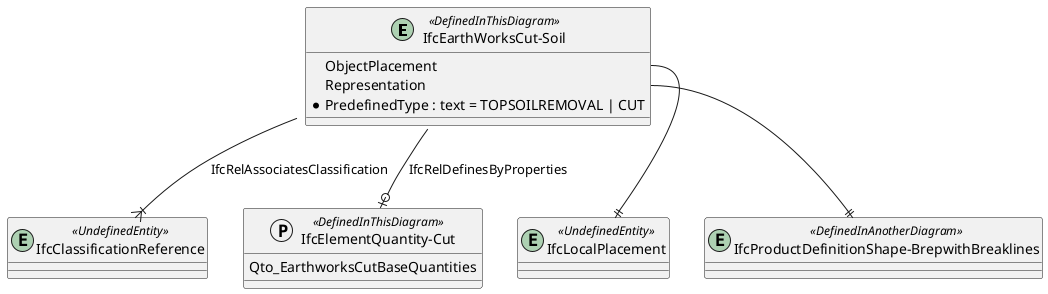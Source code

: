 @startuml 

entity "IfcEarthWorksCut-Soil" <<DefinedInThisDiagram>>
{
  ObjectPlacement
  Representation
  *PredefinedType : text = TOPSOILREMOVAL | CUT
}

entity IfcClassificationReference <<UndefinedEntity>>
"IfcEarthWorksCut-Soil" --|{ IfcClassificationReference : IfcRelAssociatesClassification


protocol "IfcElementQuantity-Cut" <<DefinedInThisDiagram>>
{
  Qto_EarthworksCutBaseQuantities
}

entity IfcLocalPlacement <<UndefinedEntity>>
"IfcEarthWorksCut-Soil::ObjectPlacement" --|| IfcLocalPlacement


entity "IfcProductDefinitionShape-BrepwithBreaklines" <<DefinedInAnotherDiagram>>
"IfcEarthWorksCut-Soil::Representation" --|| "IfcProductDefinitionShape-BrepwithBreaklines"

"IfcEarthWorksCut-Soil" --o| "IfcElementQuantity-Cut"  : IfcRelDefinesByProperties

@enduml